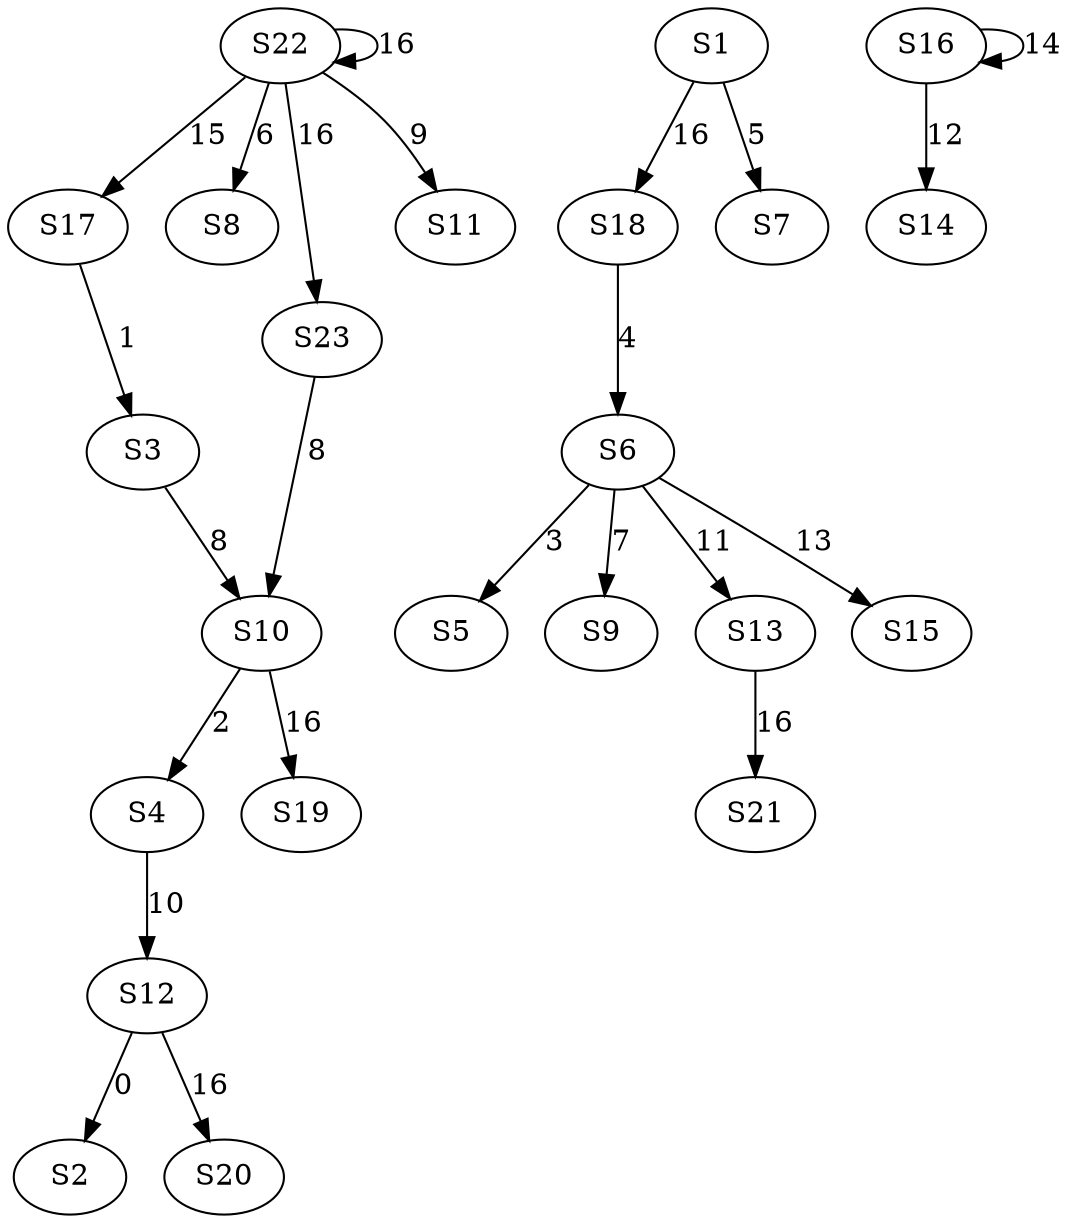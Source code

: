 strict digraph {
	S12 -> S2 [ label = 0 ];
	S17 -> S3 [ label = 1 ];
	S10 -> S4 [ label = 2 ];
	S6 -> S5 [ label = 3 ];
	S18 -> S6 [ label = 4 ];
	S1 -> S7 [ label = 5 ];
	S22 -> S8 [ label = 6 ];
	S6 -> S9 [ label = 7 ];
	S23 -> S10 [ label = 8 ];
	S22 -> S11 [ label = 9 ];
	S4 -> S12 [ label = 10 ];
	S6 -> S13 [ label = 11 ];
	S16 -> S14 [ label = 12 ];
	S6 -> S15 [ label = 13 ];
	S16 -> S16 [ label = 14 ];
	S22 -> S17 [ label = 15 ];
	S1 -> S18 [ label = 16 ];
	S10 -> S19 [ label = 16 ];
	S12 -> S20 [ label = 16 ];
	S13 -> S21 [ label = 16 ];
	S22 -> S22 [ label = 16 ];
	S22 -> S23 [ label = 16 ];
	S3 -> S10 [ label = 8 ];
}